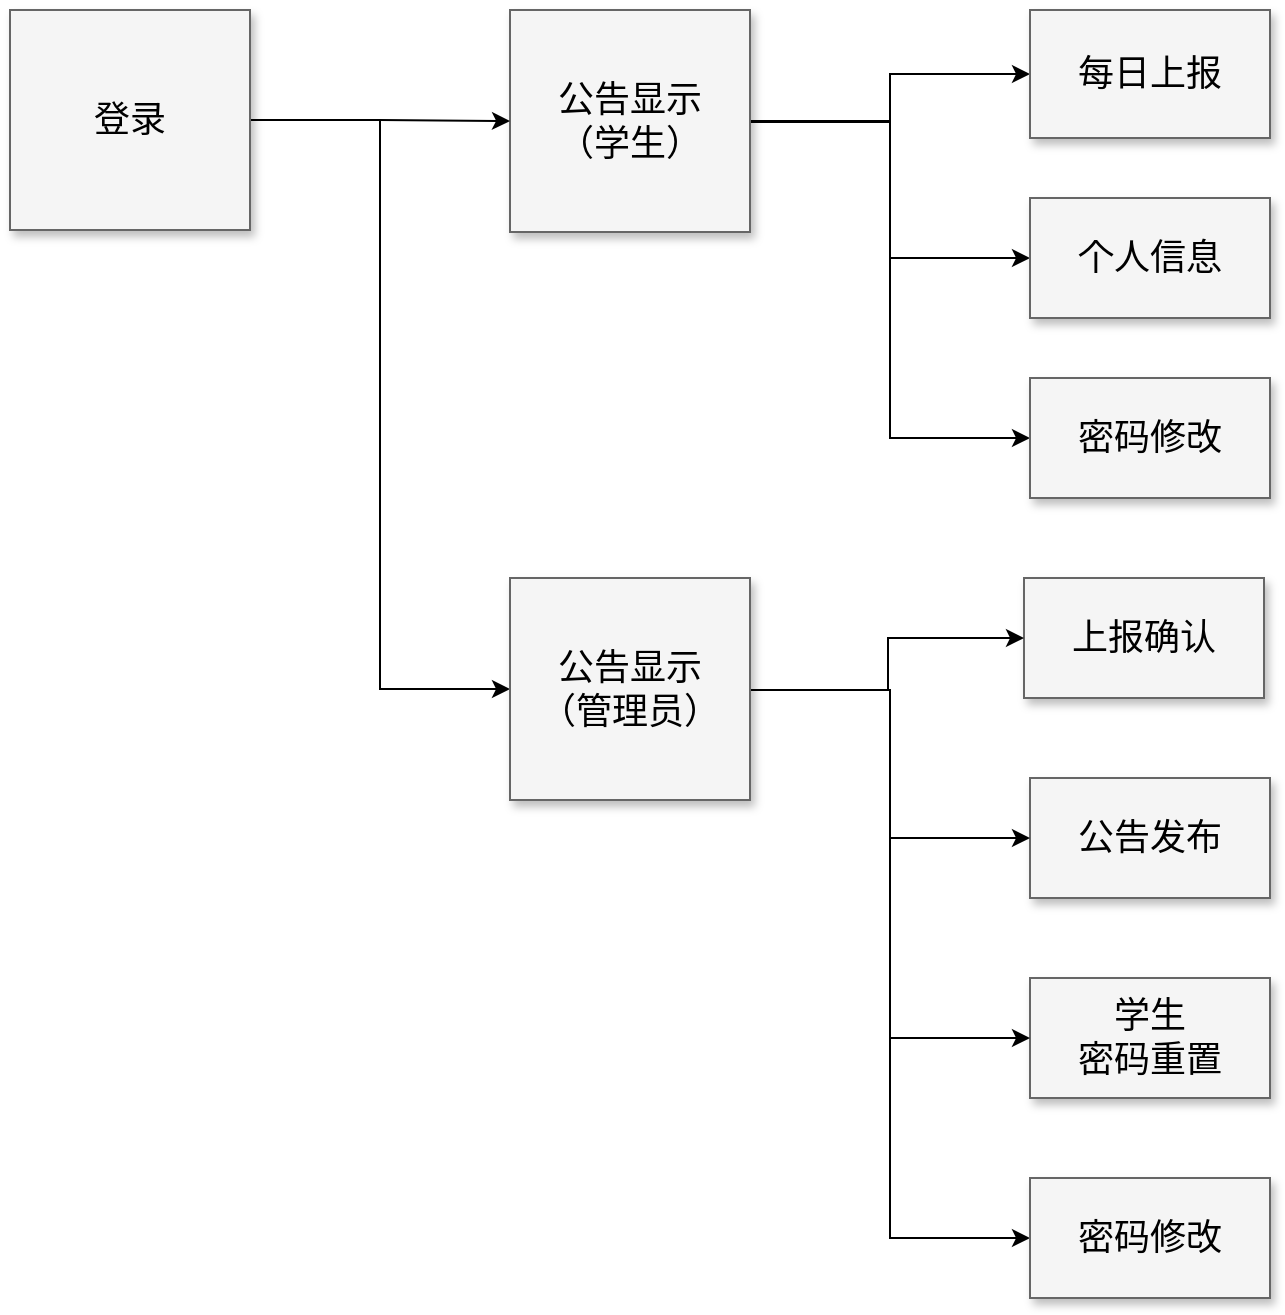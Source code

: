 <mxfile version="13.9.9" type="device" pages="8"><diagram name="画面迁移" id="90a13364-a465-7bf4-72fc-28e22215d7a0"><mxGraphModel dx="768" dy="482" grid="1" gridSize="10" guides="1" tooltips="1" connect="1" arrows="1" fold="1" page="1" pageScale="1.5" pageWidth="1169" pageHeight="826" background="#ffffff" math="0" shadow="0"><root><mxCell id="0" style=";html=1;"/><mxCell id="1" style=";html=1;" parent="0"/><mxCell id="6KAJOleGBJlpRhR8o7tG-5" style="edgeStyle=orthogonalEdgeStyle;rounded=0;orthogonalLoop=1;jettySize=auto;html=1;exitX=1;exitY=0.5;exitDx=0;exitDy=0;entryX=0;entryY=0.5;entryDx=0;entryDy=0;" parent="1" source="3a17f1ce550125da-2" target="3a17f1ce550125da-4" edge="1"><mxGeometry relative="1" as="geometry"><Array as="points"><mxPoint x="760" y="226"/><mxPoint x="760" y="202"/></Array></mxGeometry></mxCell><mxCell id="6KAJOleGBJlpRhR8o7tG-6" style="edgeStyle=orthogonalEdgeStyle;rounded=0;orthogonalLoop=1;jettySize=auto;html=1;exitX=1;exitY=0.5;exitDx=0;exitDy=0;entryX=0;entryY=0.5;entryDx=0;entryDy=0;" parent="1" source="3a17f1ce550125da-2" target="3a17f1ce550125da-5" edge="1"><mxGeometry relative="1" as="geometry"/></mxCell><mxCell id="6KAJOleGBJlpRhR8o7tG-7" style="edgeStyle=orthogonalEdgeStyle;rounded=0;orthogonalLoop=1;jettySize=auto;html=1;entryX=0;entryY=0.5;entryDx=0;entryDy=0;" parent="1" target="3a17f1ce550125da-6" edge="1"><mxGeometry relative="1" as="geometry"><mxPoint x="690" y="226" as="sourcePoint"/><Array as="points"><mxPoint x="690" y="226"/><mxPoint x="760" y="226"/><mxPoint x="760" y="384"/></Array></mxGeometry></mxCell><mxCell id="3a17f1ce550125da-2" value="公告显示&lt;br&gt;（学生）" style="whiteSpace=wrap;html=1;shadow=1;fontSize=18;fillColor=#f5f5f5;strokeColor=#666666;" parent="1" vertex="1"><mxGeometry x="570" y="170" width="120" height="111" as="geometry"/></mxCell><mxCell id="3a17f1ce550125da-4" value="每日上报" style="whiteSpace=wrap;html=1;shadow=1;fontSize=18;fillColor=#f5f5f5;strokeColor=#666666;" parent="1" vertex="1"><mxGeometry x="830" y="170" width="120" height="64" as="geometry"/></mxCell><mxCell id="3a17f1ce550125da-5" value="个人信息" style="whiteSpace=wrap;html=1;shadow=1;fontSize=18;fillColor=#f5f5f5;strokeColor=#666666;" parent="1" vertex="1"><mxGeometry x="830" y="264" width="120" height="60" as="geometry"/></mxCell><mxCell id="3a17f1ce550125da-6" value="密码修改" style="whiteSpace=wrap;html=1;shadow=1;fontSize=18;fillColor=#f5f5f5;strokeColor=#666666;" parent="1" vertex="1"><mxGeometry x="830" y="354" width="120" height="60" as="geometry"/></mxCell><mxCell id="3a17f1ce550125da-7" value="学生&lt;br&gt;密码重置" style="whiteSpace=wrap;html=1;shadow=1;fontSize=18;fillColor=#f5f5f5;strokeColor=#666666;" parent="1" vertex="1"><mxGeometry x="830" y="654" width="120" height="60" as="geometry"/></mxCell><mxCell id="6KAJOleGBJlpRhR8o7tG-4" style="edgeStyle=orthogonalEdgeStyle;rounded=0;orthogonalLoop=1;jettySize=auto;html=1;exitX=1;exitY=0.5;exitDx=0;exitDy=0;entryX=0;entryY=0.5;entryDx=0;entryDy=0;" parent="1" source="3a17f1ce550125da-8" target="3a17f1ce550125da-2" edge="1"><mxGeometry relative="1" as="geometry"/></mxCell><mxCell id="6KAJOleGBJlpRhR8o7tG-11" style="edgeStyle=orthogonalEdgeStyle;rounded=0;orthogonalLoop=1;jettySize=auto;html=1;exitX=1;exitY=0.75;exitDx=0;exitDy=0;entryX=0;entryY=0.5;entryDx=0;entryDy=0;" parent="1" source="3a17f1ce550125da-8" target="6KAJOleGBJlpRhR8o7tG-9" edge="1"><mxGeometry relative="1" as="geometry"><Array as="points"><mxPoint x="440" y="225"/><mxPoint x="505" y="225"/><mxPoint x="505" y="509"/></Array></mxGeometry></mxCell><mxCell id="3a17f1ce550125da-8" value="登录" style="whiteSpace=wrap;html=1;shadow=1;fontSize=18;fillColor=#f5f5f5;strokeColor=#666666;" parent="1" vertex="1"><mxGeometry x="320" y="170" width="120" height="110" as="geometry"/></mxCell><mxCell id="3a17f1ce550125da-9" value="上报确认" style="whiteSpace=wrap;html=1;shadow=1;fontSize=18;fillColor=#f5f5f5;strokeColor=#666666;" parent="1" vertex="1"><mxGeometry x="827" y="454" width="120" height="60" as="geometry"/></mxCell><mxCell id="3a17f1ce550125da-11" value="公告发布" style="whiteSpace=wrap;html=1;shadow=1;fontSize=18;fillColor=#f5f5f5;strokeColor=#666666;" parent="1" vertex="1"><mxGeometry x="830" y="554" width="120" height="60" as="geometry"/></mxCell><mxCell id="6KAJOleGBJlpRhR8o7tG-13" style="edgeStyle=orthogonalEdgeStyle;rounded=0;orthogonalLoop=1;jettySize=auto;html=1;entryX=0;entryY=0.5;entryDx=0;entryDy=0;" parent="1" target="3a17f1ce550125da-11" edge="1"><mxGeometry relative="1" as="geometry"><mxPoint x="690" y="514" as="sourcePoint"/><Array as="points"><mxPoint x="690" y="510"/><mxPoint x="760" y="510"/><mxPoint x="760" y="584"/></Array></mxGeometry></mxCell><mxCell id="6KAJOleGBJlpRhR8o7tG-15" style="edgeStyle=orthogonalEdgeStyle;rounded=0;orthogonalLoop=1;jettySize=auto;html=1;entryX=0;entryY=0.5;entryDx=0;entryDy=0;" parent="1" target="3a17f1ce550125da-7" edge="1"><mxGeometry relative="1" as="geometry"><mxPoint x="690" y="510" as="sourcePoint"/><Array as="points"><mxPoint x="690" y="510"/><mxPoint x="760" y="510"/><mxPoint x="760" y="684"/></Array></mxGeometry></mxCell><mxCell id="6KAJOleGBJlpRhR8o7tG-16" style="edgeStyle=orthogonalEdgeStyle;rounded=0;orthogonalLoop=1;jettySize=auto;html=1;entryX=0;entryY=0.5;entryDx=0;entryDy=0;" parent="1" target="6KAJOleGBJlpRhR8o7tG-14" edge="1"><mxGeometry relative="1" as="geometry"><mxPoint x="690" y="510" as="sourcePoint"/><Array as="points"><mxPoint x="690" y="510"/><mxPoint x="760" y="510"/><mxPoint x="760" y="784"/></Array></mxGeometry></mxCell><mxCell id="6KAJOleGBJlpRhR8o7tG-17" style="edgeStyle=orthogonalEdgeStyle;rounded=0;orthogonalLoop=1;jettySize=auto;html=1;entryX=0;entryY=0.5;entryDx=0;entryDy=0;" parent="1" target="3a17f1ce550125da-9" edge="1"><mxGeometry relative="1" as="geometry"><mxPoint x="690" y="510" as="sourcePoint"/><Array as="points"><mxPoint x="690" y="510"/><mxPoint x="759" y="510"/><mxPoint x="759" y="484"/></Array></mxGeometry></mxCell><mxCell id="6KAJOleGBJlpRhR8o7tG-9" value="公告显示&lt;br&gt;（管理员）" style="whiteSpace=wrap;html=1;shadow=1;fontSize=18;fillColor=#f5f5f5;strokeColor=#666666;" parent="1" vertex="1"><mxGeometry x="570" y="454" width="120" height="111" as="geometry"/></mxCell><mxCell id="6KAJOleGBJlpRhR8o7tG-14" value="密码修改" style="whiteSpace=wrap;html=1;shadow=1;fontSize=18;fillColor=#f5f5f5;strokeColor=#666666;" parent="1" vertex="1"><mxGeometry x="830" y="754" width="120" height="60" as="geometry"/></mxCell></root></mxGraphModel></diagram><diagram id="d8aCmsuWkqkTpPgZ4LYN" name="画面框架"><mxGraphModel dx="768" dy="482" grid="1" gridSize="10" guides="1" tooltips="1" connect="1" arrows="1" fold="1" page="1" pageScale="1" pageWidth="827" pageHeight="1169" math="0" shadow="0"><root><mxCell id="sVp49Uv-vgTgPxWQb595-0"/><mxCell id="sVp49Uv-vgTgPxWQb595-1" parent="sVp49Uv-vgTgPxWQb595-0"/><mxCell id="42RD3zbWtmr2VFRiic8L-0" value="" style="whiteSpace=wrap;html=1;shadow=1;fontSize=18;fillColor=#f5f5f5;strokeColor=#666666;" parent="sVp49Uv-vgTgPxWQb595-1" vertex="1"><mxGeometry x="120" y="60" width="220" height="230" as="geometry"/></mxCell><mxCell id="42RD3zbWtmr2VFRiic8L-1" value="登录" style="text;html=1;strokeColor=none;fillColor=none;align=center;verticalAlign=middle;whiteSpace=wrap;rounded=0;strokeWidth=1;fontSize=15;" parent="sVp49Uv-vgTgPxWQb595-1" vertex="1"><mxGeometry x="40" y="70" width="90" height="40" as="geometry"/></mxCell><mxCell id="42RD3zbWtmr2VFRiic8L-2" value="用户名" style="rounded=1;whiteSpace=wrap;html=1;fillColor=#e1d5e7;strokeColor=#9673a6;" parent="sVp49Uv-vgTgPxWQb595-1" vertex="1"><mxGeometry x="170" y="120" width="120" height="30" as="geometry"/></mxCell><mxCell id="42RD3zbWtmr2VFRiic8L-3" value="密码" style="rounded=1;whiteSpace=wrap;html=1;fillColor=#e1d5e7;strokeColor=#9673a6;" parent="sVp49Uv-vgTgPxWQb595-1" vertex="1"><mxGeometry x="170" y="160" width="120" height="30" as="geometry"/></mxCell><mxCell id="42RD3zbWtmr2VFRiic8L-5" value="登录" style="rounded=1;whiteSpace=wrap;html=1;fillColor=#ffe6cc;strokeColor=#d79b00;" parent="sVp49Uv-vgTgPxWQb595-1" vertex="1"><mxGeometry x="170" y="220" width="60" height="30" as="geometry"/></mxCell><mxCell id="42RD3zbWtmr2VFRiic8L-6" value="清空" style="rounded=1;whiteSpace=wrap;html=1;fillColor=#ffe6cc;strokeColor=#d79b00;" parent="sVp49Uv-vgTgPxWQb595-1" vertex="1"><mxGeometry x="240" y="220" width="60" height="30" as="geometry"/></mxCell><mxCell id="42RD3zbWtmr2VFRiic8L-7" value="学生&lt;br&gt;画面框架" style="text;html=1;strokeColor=none;fillColor=none;align=center;verticalAlign=middle;whiteSpace=wrap;rounded=0;strokeWidth=1;fontSize=15;" parent="sVp49Uv-vgTgPxWQb595-1" vertex="1"><mxGeometry x="30" y="385" width="90" height="75" as="geometry"/></mxCell><mxCell id="ySn5cd5oNZSNmxdmFb0j-1" value="" style="shape=internalStorage;whiteSpace=wrap;html=1;backgroundOutline=1;strokeWidth=1;fontSize=15;dx=90;dy=30;" parent="sVp49Uv-vgTgPxWQb595-1" vertex="1"><mxGeometry x="120" y="385" width="310" height="200" as="geometry"/></mxCell><mxCell id="ySn5cd5oNZSNmxdmFb0j-2" value="每日上报" style="text;html=1;strokeColor=none;fillColor=none;align=center;verticalAlign=middle;whiteSpace=wrap;rounded=0;fontSize=15;" parent="sVp49Uv-vgTgPxWQb595-1" vertex="1"><mxGeometry x="120" y="420" width="90" height="30" as="geometry"/></mxCell><mxCell id="ySn5cd5oNZSNmxdmFb0j-3" value="个人信息" style="text;html=1;strokeColor=none;fillColor=none;align=center;verticalAlign=middle;whiteSpace=wrap;rounded=0;fontSize=15;" parent="sVp49Uv-vgTgPxWQb595-1" vertex="1"><mxGeometry x="120" y="440" width="90" height="30" as="geometry"/></mxCell><mxCell id="ySn5cd5oNZSNmxdmFb0j-4" value="公告显示" style="text;html=1;strokeColor=none;fillColor=none;align=center;verticalAlign=middle;whiteSpace=wrap;rounded=0;fontSize=15;" parent="sVp49Uv-vgTgPxWQb595-1" vertex="1"><mxGeometry x="120" y="460" width="90" height="30" as="geometry"/></mxCell><mxCell id="6S-Gls1Fm4jh31LSzN5F-0" value="密码修改" style="text;html=1;strokeColor=none;fillColor=none;align=center;verticalAlign=middle;whiteSpace=wrap;rounded=0;fontSize=15;" parent="sVp49Uv-vgTgPxWQb595-1" vertex="1"><mxGeometry x="120" y="480" width="90" height="30" as="geometry"/></mxCell><mxCell id="6S-Gls1Fm4jh31LSzN5F-1" value="注销" style="text;html=1;strokeColor=none;fillColor=none;align=center;verticalAlign=middle;whiteSpace=wrap;rounded=0;fontSize=15;" parent="sVp49Uv-vgTgPxWQb595-1" vertex="1"><mxGeometry x="370" y="385" width="60" height="30" as="geometry"/></mxCell><mxCell id="6S-Gls1Fm4jh31LSzN5F-3" value="管理员&lt;br&gt;画面框架" style="text;html=1;strokeColor=none;fillColor=none;align=center;verticalAlign=middle;whiteSpace=wrap;rounded=0;strokeWidth=1;fontSize=15;" parent="sVp49Uv-vgTgPxWQb595-1" vertex="1"><mxGeometry x="30" y="680" width="90" height="75" as="geometry"/></mxCell><mxCell id="6S-Gls1Fm4jh31LSzN5F-4" value="" style="shape=internalStorage;whiteSpace=wrap;html=1;backgroundOutline=1;strokeWidth=1;fontSize=15;dx=90;dy=30;" parent="sVp49Uv-vgTgPxWQb595-1" vertex="1"><mxGeometry x="120" y="680" width="310" height="200" as="geometry"/></mxCell><mxCell id="6S-Gls1Fm4jh31LSzN5F-5" value="上报确认" style="text;html=1;strokeColor=none;fillColor=none;align=center;verticalAlign=middle;whiteSpace=wrap;rounded=0;fontSize=15;" parent="sVp49Uv-vgTgPxWQb595-1" vertex="1"><mxGeometry x="120" y="715" width="90" height="30" as="geometry"/></mxCell><mxCell id="6S-Gls1Fm4jh31LSzN5F-6" value="公告发布" style="text;html=1;strokeColor=none;fillColor=none;align=center;verticalAlign=middle;whiteSpace=wrap;rounded=0;fontSize=15;" parent="sVp49Uv-vgTgPxWQb595-1" vertex="1"><mxGeometry x="120" y="735" width="90" height="30" as="geometry"/></mxCell><mxCell id="6S-Gls1Fm4jh31LSzN5F-7" value="公告显示" style="text;html=1;strokeColor=none;fillColor=none;align=center;verticalAlign=middle;whiteSpace=wrap;rounded=0;fontSize=15;" parent="sVp49Uv-vgTgPxWQb595-1" vertex="1"><mxGeometry x="120" y="755" width="90" height="30" as="geometry"/></mxCell><mxCell id="6S-Gls1Fm4jh31LSzN5F-8" value="密码重置" style="text;html=1;strokeColor=none;fillColor=none;align=center;verticalAlign=middle;whiteSpace=wrap;rounded=0;fontSize=15;" parent="sVp49Uv-vgTgPxWQb595-1" vertex="1"><mxGeometry x="120" y="775" width="90" height="30" as="geometry"/></mxCell><mxCell id="6S-Gls1Fm4jh31LSzN5F-9" value="注销" style="text;html=1;strokeColor=none;fillColor=none;align=center;verticalAlign=middle;whiteSpace=wrap;rounded=0;fontSize=15;" parent="sVp49Uv-vgTgPxWQb595-1" vertex="1"><mxGeometry x="370" y="680" width="60" height="30" as="geometry"/></mxCell><mxCell id="Ytzh4fjLoQ7_I-xnowdw-0" value="密码修改" style="text;html=1;strokeColor=none;fillColor=none;align=center;verticalAlign=middle;whiteSpace=wrap;rounded=0;fontSize=15;" parent="sVp49Uv-vgTgPxWQb595-1" vertex="1"><mxGeometry x="120" y="794" width="90" height="30" as="geometry"/></mxCell><mxCell id="XBnYTRewyfilWboHOXcK-0" value="" style="whiteSpace=wrap;html=1;shadow=1;fontSize=18;fillColor=#f5f5f5;strokeColor=#666666;" vertex="1" parent="sVp49Uv-vgTgPxWQb595-1"><mxGeometry x="470" y="60" width="220" height="230" as="geometry"/></mxCell><mxCell id="XBnYTRewyfilWboHOXcK-1" value="密码修改" style="text;html=1;strokeColor=none;fillColor=none;align=center;verticalAlign=middle;whiteSpace=wrap;rounded=0;strokeWidth=1;fontSize=15;" vertex="1" parent="sVp49Uv-vgTgPxWQb595-1"><mxGeometry x="390" y="70" width="90" height="40" as="geometry"/></mxCell><mxCell id="XBnYTRewyfilWboHOXcK-2" value="新密码" style="rounded=1;whiteSpace=wrap;html=1;fillColor=#e1d5e7;strokeColor=#9673a6;" vertex="1" parent="sVp49Uv-vgTgPxWQb595-1"><mxGeometry x="520" y="139" width="120" height="30" as="geometry"/></mxCell><mxCell id="XBnYTRewyfilWboHOXcK-3" value="重复新密码" style="rounded=1;whiteSpace=wrap;html=1;fillColor=#e1d5e7;strokeColor=#9673a6;" vertex="1" parent="sVp49Uv-vgTgPxWQb595-1"><mxGeometry x="520" y="179" width="120" height="30" as="geometry"/></mxCell><mxCell id="XBnYTRewyfilWboHOXcK-4" value="修改" style="rounded=1;whiteSpace=wrap;html=1;fillColor=#ffe6cc;strokeColor=#d79b00;" vertex="1" parent="sVp49Uv-vgTgPxWQb595-1"><mxGeometry x="520" y="220" width="60" height="30" as="geometry"/></mxCell><mxCell id="XBnYTRewyfilWboHOXcK-5" value="清空" style="rounded=1;whiteSpace=wrap;html=1;fillColor=#ffe6cc;strokeColor=#d79b00;" vertex="1" parent="sVp49Uv-vgTgPxWQb595-1"><mxGeometry x="590" y="220" width="60" height="30" as="geometry"/></mxCell><mxCell id="XBnYTRewyfilWboHOXcK-7" value="原密码" style="rounded=1;whiteSpace=wrap;html=1;fillColor=#e1d5e7;strokeColor=#9673a6;" vertex="1" parent="sVp49Uv-vgTgPxWQb595-1"><mxGeometry x="520" y="99" width="120" height="30" as="geometry"/></mxCell><mxCell id="Ugh4buw5IdYn-ygCe2FG-0" value="姓名" style="text;html=1;strokeColor=none;fillColor=none;align=center;verticalAlign=middle;whiteSpace=wrap;rounded=0;fontSize=15;" vertex="1" parent="sVp49Uv-vgTgPxWQb595-1"><mxGeometry x="210" y="385" width="60" height="30" as="geometry"/></mxCell><mxCell id="Ugh4buw5IdYn-ygCe2FG-1" value="&lt;span style=&quot;color: rgb(0, 0, 0); font-family: helvetica; font-size: 15px; font-style: normal; font-weight: 400; letter-spacing: normal; text-align: center; text-indent: 0px; text-transform: none; word-spacing: 0px; background-color: rgb(248, 249, 250); display: inline; float: none;&quot;&gt;学号&lt;/span&gt;" style="text;whiteSpace=wrap;html=1;" vertex="1" parent="sVp49Uv-vgTgPxWQb595-1"><mxGeometry x="270" y="385" width="60" height="30" as="geometry"/></mxCell></root></mxGraphModel></diagram><diagram id="kudkxTj2poyx37pHflK-" name="公告显示"><mxGraphModel dx="904" dy="567" grid="1" gridSize="10" guides="1" tooltips="1" connect="1" arrows="1" fold="1" page="1" pageScale="1" pageWidth="827" pageHeight="1169" math="0" shadow="0"><root><mxCell id="domRniZV8GKO74J4Me4z-0"/><mxCell id="domRniZV8GKO74J4Me4z-1" parent="domRniZV8GKO74J4Me4z-0"/><mxCell id="vviJ5GQFkdJYaEpwQxxw-0" value="" style="rounded=0;whiteSpace=wrap;html=1;" vertex="1" parent="domRniZV8GKO74J4Me4z-1"><mxGeometry x="80" y="50" width="680" height="640" as="geometry"/></mxCell><mxCell id="vviJ5GQFkdJYaEpwQxxw-1" value="" style="rounded=1;whiteSpace=wrap;html=1;" vertex="1" parent="domRniZV8GKO74J4Me4z-1"><mxGeometry x="125" y="110" width="590" height="190" as="geometry"/></mxCell><mxCell id="vviJ5GQFkdJYaEpwQxxw-4" value="发布日期&amp;nbsp; 发布时间&lt;br&gt;&amp;nbsp;" style="text;html=1;strokeColor=none;fillColor=none;align=left;verticalAlign=middle;whiteSpace=wrap;rounded=0;fontSize=15;" vertex="1" parent="domRniZV8GKO74J4Me4z-1"><mxGeometry x="140" y="120" width="220" height="40" as="geometry"/></mxCell><mxCell id="vviJ5GQFkdJYaEpwQxxw-8" value="&lt;h1&gt;标题&lt;/h1&gt;&lt;p&gt;详细内容&lt;/p&gt;" style="text;html=1;strokeColor=none;fillColor=none;spacing=5;spacingTop=-20;whiteSpace=wrap;overflow=hidden;rounded=0;fontSize=15;" vertex="1" parent="domRniZV8GKO74J4Me4z-1"><mxGeometry x="150" y="160" width="510" height="120" as="geometry"/></mxCell><mxCell id="vviJ5GQFkdJYaEpwQxxw-9" value="" style="rounded=1;whiteSpace=wrap;html=1;" vertex="1" parent="domRniZV8GKO74J4Me4z-1"><mxGeometry x="125" y="320" width="590" height="160" as="geometry"/></mxCell><mxCell id="vviJ5GQFkdJYaEpwQxxw-10" value="2020/12/3&amp;nbsp; 12:34:56" style="text;html=1;strokeColor=none;fillColor=none;align=left;verticalAlign=middle;whiteSpace=wrap;rounded=0;fontSize=15;" vertex="1" parent="domRniZV8GKO74J4Me4z-1"><mxGeometry x="140" y="330" width="230" height="40" as="geometry"/></mxCell><mxCell id="vviJ5GQFkdJYaEpwQxxw-12" value="&lt;h1&gt;紧急调查&lt;/h1&gt;&lt;p&gt;有去过高风险地区的同学请主动联系。&lt;/p&gt;" style="text;html=1;strokeColor=none;fillColor=none;spacing=5;spacingTop=-20;whiteSpace=wrap;overflow=hidden;rounded=0;fontSize=15;" vertex="1" parent="domRniZV8GKO74J4Me4z-1"><mxGeometry x="150" y="370" width="510" height="120" as="geometry"/></mxCell><mxCell id="vviJ5GQFkdJYaEpwQxxw-13" value="" style="rounded=1;whiteSpace=wrap;html=1;" vertex="1" parent="domRniZV8GKO74J4Me4z-1"><mxGeometry x="125" y="500" width="590" height="160" as="geometry"/></mxCell><mxCell id="vviJ5GQFkdJYaEpwQxxw-14" value="2020/12/3&amp;nbsp; 12:34:56" style="text;html=1;strokeColor=none;fillColor=none;align=left;verticalAlign=middle;whiteSpace=wrap;rounded=0;fontSize=15;" vertex="1" parent="domRniZV8GKO74J4Me4z-1"><mxGeometry x="140" y="510" width="230" height="40" as="geometry"/></mxCell><mxCell id="vviJ5GQFkdJYaEpwQxxw-15" value="&lt;h1&gt;打雷了&lt;/h1&gt;&lt;p&gt;下雨收衣服了。&lt;/p&gt;" style="text;html=1;strokeColor=none;fillColor=none;spacing=5;spacingTop=-20;whiteSpace=wrap;overflow=hidden;rounded=0;fontSize=15;" vertex="1" parent="domRniZV8GKO74J4Me4z-1"><mxGeometry x="150" y="550" width="510" height="120" as="geometry"/></mxCell><mxCell id="vviJ5GQFkdJYaEpwQxxw-16" value="仅显示发布时间已到来的，发布状态为显示的公告。&lt;br&gt;根据发布时间倒序表示。&lt;br&gt;最多显示10条公告。&lt;br&gt;公告宽度根据内容自动调整。" style="text;html=1;strokeColor=none;fillColor=none;align=left;verticalAlign=top;whiteSpace=wrap;rounded=0;fontSize=15;" vertex="1" parent="domRniZV8GKO74J4Me4z-1"><mxGeometry x="80" y="720" width="420" height="220" as="geometry"/></mxCell></root></mxGraphModel></diagram><diagram id="8kA-h70V2bkQk9fu0cwt" name="公告发布"><mxGraphModel dx="768" dy="482" grid="1" gridSize="10" guides="1" tooltips="1" connect="1" arrows="1" fold="1" page="1" pageScale="1" pageWidth="827" pageHeight="1169" math="0" shadow="0"><root><mxCell id="oB_0mqTj-_4HRL1sphPl-0"/><mxCell id="oB_0mqTj-_4HRL1sphPl-1" parent="oB_0mqTj-_4HRL1sphPl-0"/><mxCell id="MNbrLylXthQMP1LRkVOn-0" value="" style="rounded=0;whiteSpace=wrap;html=1;" parent="oB_0mqTj-_4HRL1sphPl-1" vertex="1"><mxGeometry x="80" y="50" width="680" height="640" as="geometry"/></mxCell><mxCell id="BiLscSJWYkwxZmSbkqvj-0" value="&#10;&#10;&lt;h1 style=&quot;color: rgb(0, 0, 0); font-family: helvetica; font-style: normal; letter-spacing: normal; text-align: left; text-indent: 0px; text-transform: none; word-spacing: 0px; background-color: rgb(248, 249, 250);&quot;&gt;标题&lt;/h1&gt;&#10;&#10;" style="rounded=1;whiteSpace=wrap;html=1;fontSize=15;align=left;fillColor=#e1d5e7;strokeColor=#9673a6;" parent="oB_0mqTj-_4HRL1sphPl-1" vertex="1"><mxGeometry x="145" y="110" width="550" height="60" as="geometry"/></mxCell><mxCell id="JwJXbpXUvTRUebYCFogV-0" value="&lt;span&gt;详细内容&lt;/span&gt;" style="rounded=1;whiteSpace=wrap;html=1;fontSize=15;align=left;verticalAlign=top;fillColor=#e1d5e7;strokeColor=#9673a6;" parent="oB_0mqTj-_4HRL1sphPl-1" vertex="1"><mxGeometry x="145" y="180" width="550" height="80" as="geometry"/></mxCell><mxCell id="2CPDFGI6nB2eX-bdrU8e-0" value="发布" style="rounded=1;whiteSpace=wrap;html=1;fontSize=15;align=center;fillColor=#ffe6cc;strokeColor=#d79b00;" parent="oB_0mqTj-_4HRL1sphPl-1" vertex="1"><mxGeometry x="482" y="340" width="100" height="40" as="geometry"/></mxCell><mxCell id="2CPDFGI6nB2eX-bdrU8e-1" value="清空" style="rounded=1;whiteSpace=wrap;html=1;fontSize=15;align=center;fillColor=#ffe6cc;strokeColor=#d79b00;" parent="oB_0mqTj-_4HRL1sphPl-1" vertex="1"><mxGeometry x="595" y="340" width="100" height="40" as="geometry"/></mxCell><mxCell id="H-Wnipxl_uzkWYwbQfeR-0" value="发布日期" style="rounded=1;whiteSpace=wrap;html=1;fontSize=15;align=center;fillColor=#e1d5e7;strokeColor=#9673a6;" parent="oB_0mqTj-_4HRL1sphPl-1" vertex="1"><mxGeometry x="145" y="270" width="260" height="60" as="geometry"/></mxCell><mxCell id="H-Wnipxl_uzkWYwbQfeR-1" value="发布时间" style="rounded=1;whiteSpace=wrap;html=1;fontSize=15;align=center;fillColor=#e1d5e7;strokeColor=#9673a6;" parent="oB_0mqTj-_4HRL1sphPl-1" vertex="1"><mxGeometry x="435" y="270" width="260" height="60" as="geometry"/></mxCell><mxCell id="H-Wnipxl_uzkWYwbQfeR-5" value="发布日期" style="rounded=1;whiteSpace=wrap;html=1;fontSize=15;align=center;glass=0;sketch=0;shadow=0;" parent="oB_0mqTj-_4HRL1sphPl-1" vertex="1"><mxGeometry x="122" y="480" width="80" height="40" as="geometry"/></mxCell><mxCell id="H-Wnipxl_uzkWYwbQfeR-6" value="发布时间" style="rounded=1;whiteSpace=wrap;html=1;fontSize=15;align=center;" parent="oB_0mqTj-_4HRL1sphPl-1" vertex="1"><mxGeometry x="212" y="480" width="80" height="40" as="geometry"/></mxCell><mxCell id="H-Wnipxl_uzkWYwbQfeR-7" value="标题" style="rounded=1;whiteSpace=wrap;html=1;fontSize=15;align=center;" parent="oB_0mqTj-_4HRL1sphPl-1" vertex="1"><mxGeometry x="302" y="480" width="90" height="40" as="geometry"/></mxCell><mxCell id="H-Wnipxl_uzkWYwbQfeR-8" value="详细" style="rounded=1;whiteSpace=wrap;html=1;fontSize=15;align=center;fillColor=#ffe6cc;strokeColor=#d79b00;" parent="oB_0mqTj-_4HRL1sphPl-1" vertex="1"><mxGeometry x="490" y="480" width="50" height="40" as="geometry"/></mxCell><mxCell id="H-Wnipxl_uzkWYwbQfeR-10" value="显示/隐藏" style="rounded=1;whiteSpace=wrap;html=1;fontSize=15;align=center;fillColor=#ffe6cc;strokeColor=#d79b00;" parent="oB_0mqTj-_4HRL1sphPl-1" vertex="1"><mxGeometry x="550" y="480" width="90" height="40" as="geometry"/></mxCell><mxCell id="H-Wnipxl_uzkWYwbQfeR-11" value="删除" style="rounded=1;whiteSpace=wrap;html=1;fontSize=15;align=center;fillColor=#ffe6cc;strokeColor=#d79b00;" parent="oB_0mqTj-_4HRL1sphPl-1" vertex="1"><mxGeometry x="650" y="480" width="50" height="40" as="geometry"/></mxCell><mxCell id="H-Wnipxl_uzkWYwbQfeR-12" value="显示状态" style="rounded=1;whiteSpace=wrap;html=1;fontSize=15;align=center;" parent="oB_0mqTj-_4HRL1sphPl-1" vertex="1"><mxGeometry x="402" y="480" width="80" height="40" as="geometry"/></mxCell><mxCell id="H-Wnipxl_uzkWYwbQfeR-14" value="发布日期" style="rounded=1;whiteSpace=wrap;html=1;fontSize=15;align=center;" parent="oB_0mqTj-_4HRL1sphPl-1" vertex="1"><mxGeometry x="122" y="530" width="80" height="40" as="geometry"/></mxCell><mxCell id="H-Wnipxl_uzkWYwbQfeR-15" value="发布时间" style="rounded=1;whiteSpace=wrap;html=1;fontSize=15;align=center;" parent="oB_0mqTj-_4HRL1sphPl-1" vertex="1"><mxGeometry x="212" y="530" width="80" height="40" as="geometry"/></mxCell><mxCell id="H-Wnipxl_uzkWYwbQfeR-16" value="标题" style="rounded=1;whiteSpace=wrap;html=1;fontSize=15;align=center;" parent="oB_0mqTj-_4HRL1sphPl-1" vertex="1"><mxGeometry x="302" y="530" width="90" height="40" as="geometry"/></mxCell><mxCell id="H-Wnipxl_uzkWYwbQfeR-17" value="详细" style="rounded=1;whiteSpace=wrap;html=1;fontSize=15;align=center;fillColor=#ffe6cc;strokeColor=#d79b00;" parent="oB_0mqTj-_4HRL1sphPl-1" vertex="1"><mxGeometry x="490" y="530" width="50" height="40" as="geometry"/></mxCell><mxCell id="H-Wnipxl_uzkWYwbQfeR-18" value="显示/隐藏" style="rounded=1;whiteSpace=wrap;html=1;fontSize=15;align=center;fillColor=#ffe6cc;strokeColor=#d79b00;" parent="oB_0mqTj-_4HRL1sphPl-1" vertex="1"><mxGeometry x="550" y="530" width="90" height="40" as="geometry"/></mxCell><mxCell id="H-Wnipxl_uzkWYwbQfeR-19" value="删除" style="rounded=1;whiteSpace=wrap;html=1;fontSize=15;align=center;fillColor=#ffe6cc;strokeColor=#d79b00;" parent="oB_0mqTj-_4HRL1sphPl-1" vertex="1"><mxGeometry x="650" y="530" width="50" height="40" as="geometry"/></mxCell><mxCell id="H-Wnipxl_uzkWYwbQfeR-20" value="显示状态" style="rounded=1;whiteSpace=wrap;html=1;fontSize=15;align=center;" parent="oB_0mqTj-_4HRL1sphPl-1" vertex="1"><mxGeometry x="402" y="530" width="80" height="40" as="geometry"/></mxCell><mxCell id="H-Wnipxl_uzkWYwbQfeR-21" value="发布日期" style="rounded=1;whiteSpace=wrap;html=1;fontSize=15;align=center;" parent="oB_0mqTj-_4HRL1sphPl-1" vertex="1"><mxGeometry x="122" y="580" width="80" height="40" as="geometry"/></mxCell><mxCell id="H-Wnipxl_uzkWYwbQfeR-22" value="发布时间" style="rounded=1;whiteSpace=wrap;html=1;fontSize=15;align=center;" parent="oB_0mqTj-_4HRL1sphPl-1" vertex="1"><mxGeometry x="212" y="580" width="80" height="40" as="geometry"/></mxCell><mxCell id="H-Wnipxl_uzkWYwbQfeR-23" value="标题" style="rounded=1;whiteSpace=wrap;html=1;fontSize=15;align=center;" parent="oB_0mqTj-_4HRL1sphPl-1" vertex="1"><mxGeometry x="302" y="580" width="90" height="40" as="geometry"/></mxCell><mxCell id="H-Wnipxl_uzkWYwbQfeR-24" value="详细" style="rounded=1;whiteSpace=wrap;html=1;fontSize=15;align=center;fillColor=#ffe6cc;strokeColor=#d79b00;" parent="oB_0mqTj-_4HRL1sphPl-1" vertex="1"><mxGeometry x="490" y="580" width="50" height="40" as="geometry"/></mxCell><mxCell id="H-Wnipxl_uzkWYwbQfeR-25" value="显示/隐藏" style="rounded=1;whiteSpace=wrap;html=1;fontSize=15;align=center;fillColor=#ffe6cc;strokeColor=#d79b00;" parent="oB_0mqTj-_4HRL1sphPl-1" vertex="1"><mxGeometry x="550" y="580" width="90" height="40" as="geometry"/></mxCell><mxCell id="H-Wnipxl_uzkWYwbQfeR-26" value="删除" style="rounded=1;whiteSpace=wrap;html=1;fontSize=15;align=center;fillColor=#ffe6cc;strokeColor=#d79b00;" parent="oB_0mqTj-_4HRL1sphPl-1" vertex="1"><mxGeometry x="650" y="580" width="50" height="40" as="geometry"/></mxCell><mxCell id="H-Wnipxl_uzkWYwbQfeR-27" value="显示状态" style="rounded=1;whiteSpace=wrap;html=1;fontSize=15;align=center;" parent="oB_0mqTj-_4HRL1sphPl-1" vertex="1"><mxGeometry x="402" y="580" width="80" height="40" as="geometry"/></mxCell><mxCell id="H-Wnipxl_uzkWYwbQfeR-28" value="发布日期" style="rounded=1;whiteSpace=wrap;html=1;fontSize=15;align=center;" parent="oB_0mqTj-_4HRL1sphPl-1" vertex="1"><mxGeometry x="122" y="630" width="80" height="40" as="geometry"/></mxCell><mxCell id="H-Wnipxl_uzkWYwbQfeR-29" value="发布时间" style="rounded=1;whiteSpace=wrap;html=1;fontSize=15;align=center;" parent="oB_0mqTj-_4HRL1sphPl-1" vertex="1"><mxGeometry x="212" y="630" width="80" height="40" as="geometry"/></mxCell><mxCell id="H-Wnipxl_uzkWYwbQfeR-30" value="标题" style="rounded=1;whiteSpace=wrap;html=1;fontSize=15;align=center;" parent="oB_0mqTj-_4HRL1sphPl-1" vertex="1"><mxGeometry x="302" y="630" width="90" height="40" as="geometry"/></mxCell><mxCell id="H-Wnipxl_uzkWYwbQfeR-31" value="详细" style="rounded=1;whiteSpace=wrap;html=1;fontSize=15;align=center;fillColor=#ffe6cc;strokeColor=#d79b00;" parent="oB_0mqTj-_4HRL1sphPl-1" vertex="1"><mxGeometry x="490" y="630" width="50" height="40" as="geometry"/></mxCell><mxCell id="H-Wnipxl_uzkWYwbQfeR-32" value="显示/隐藏" style="rounded=1;whiteSpace=wrap;html=1;fontSize=15;align=center;fillColor=#ffe6cc;strokeColor=#d79b00;" parent="oB_0mqTj-_4HRL1sphPl-1" vertex="1"><mxGeometry x="550" y="630" width="90" height="40" as="geometry"/></mxCell><mxCell id="H-Wnipxl_uzkWYwbQfeR-33" value="删除" style="rounded=1;whiteSpace=wrap;html=1;fontSize=15;align=center;fillColor=#ffe6cc;strokeColor=#d79b00;" parent="oB_0mqTj-_4HRL1sphPl-1" vertex="1"><mxGeometry x="650" y="630" width="50" height="40" as="geometry"/></mxCell><mxCell id="H-Wnipxl_uzkWYwbQfeR-34" value="显示状态" style="rounded=1;whiteSpace=wrap;html=1;fontSize=15;align=center;" parent="oB_0mqTj-_4HRL1sphPl-1" vertex="1"><mxGeometry x="402" y="630" width="80" height="40" as="geometry"/></mxCell><mxCell id="H-Wnipxl_uzkWYwbQfeR-36" value="全部显示" style="rounded=1;whiteSpace=wrap;html=1;fontSize=15;align=center;fillColor=#ffe6cc;strokeColor=#d79b00;" parent="oB_0mqTj-_4HRL1sphPl-1" vertex="1"><mxGeometry x="122" y="420" width="100" height="40" as="geometry"/></mxCell><mxCell id="H-Wnipxl_uzkWYwbQfeR-37" value="全部隐藏" style="rounded=1;whiteSpace=wrap;html=1;fontSize=15;align=center;fillColor=#ffe6cc;strokeColor=#d79b00;" parent="oB_0mqTj-_4HRL1sphPl-1" vertex="1"><mxGeometry x="232" y="420" width="100" height="40" as="geometry"/></mxCell><mxCell id="H-Wnipxl_uzkWYwbQfeR-38" value="全部删除" style="rounded=1;whiteSpace=wrap;html=1;fontSize=15;align=center;fillColor=#ffe6cc;strokeColor=#d79b00;" parent="oB_0mqTj-_4HRL1sphPl-1" vertex="1"><mxGeometry x="342" y="420" width="100" height="40" as="geometry"/></mxCell><mxCell id="yjMBNhG6_viNCerkrEX--4" value="" style="verticalLabelPosition=bottom;verticalAlign=top;html=1;shape=mxgraph.basic.patternFillRect;fillStyle=diag;step=5;fillStrokeWidth=0.2;fillStrokeColor=#dddddd;shadow=0;glass=0;sketch=0;fontSize=15;align=center;fillColor=#CCCCCC;" parent="oB_0mqTj-_4HRL1sphPl-1" vertex="1"><mxGeometry x="720" y="480" width="20" height="140" as="geometry"/></mxCell><mxCell id="yjMBNhG6_viNCerkrEX--5" value="" style="verticalLabelPosition=bottom;verticalAlign=top;html=1;shape=mxgraph.basic.rect;fillColor2=none;strokeWidth=1;size=20;indent=5;shadow=0;glass=0;sketch=0;fillColor=#FFFFFF;fontSize=15;align=center;" parent="oB_0mqTj-_4HRL1sphPl-1" vertex="1"><mxGeometry x="720" y="620" width="20" height="50" as="geometry"/></mxCell></root></mxGraphModel></diagram><diagram id="4npOzTpLO29MGnjkZ6II" name="个人信息"><mxGraphModel dx="768" dy="482" grid="1" gridSize="10" guides="1" tooltips="1" connect="1" arrows="1" fold="1" page="1" pageScale="1" pageWidth="827" pageHeight="1169" math="0" shadow="0"><root><mxCell id="7crwEODqnBdc1FGtI41_-0"/><mxCell id="7crwEODqnBdc1FGtI41_-1" parent="7crwEODqnBdc1FGtI41_-0"/><mxCell id="90yzgPZrJqbiYFKunaDZ-0" value="" style="rounded=0;whiteSpace=wrap;html=1;" parent="7crwEODqnBdc1FGtI41_-1" vertex="1"><mxGeometry x="80" y="50" width="680" height="640" as="geometry"/></mxCell><mxCell id="5gpeMerMpn10dN-E1oEA-0" value="参考平安复旦" style="text;html=1;strokeColor=none;fillColor=none;align=center;verticalAlign=middle;whiteSpace=wrap;rounded=0;shadow=0;glass=0;sketch=0;fontSize=15;" parent="7crwEODqnBdc1FGtI41_-1" vertex="1"><mxGeometry x="150" y="180" width="480" height="140" as="geometry"/></mxCell></root></mxGraphModel></diagram><diagram id="UHv4WNrxg6sNP5aVjcc2" name="每日上报"><mxGraphModel dx="768" dy="482" grid="1" gridSize="10" guides="1" tooltips="1" connect="1" arrows="1" fold="1" page="1" pageScale="1" pageWidth="827" pageHeight="1169" math="0" shadow="0"><root><mxCell id="pQuoHU5NIZk2hKICoH8i-0"/><mxCell id="pQuoHU5NIZk2hKICoH8i-1" parent="pQuoHU5NIZk2hKICoH8i-0"/><mxCell id="TgHR3lRnKx6ddbukTpZH-0" value="" style="rounded=0;whiteSpace=wrap;html=1;" parent="pQuoHU5NIZk2hKICoH8i-1" vertex="1"><mxGeometry x="80" y="50" width="680" height="640" as="geometry"/></mxCell><mxCell id="mchwd2OCNtuJPCzexHe1-0" value="参考平安复旦" style="text;html=1;strokeColor=none;fillColor=none;align=center;verticalAlign=middle;whiteSpace=wrap;rounded=0;shadow=0;glass=0;sketch=0;fontSize=15;" parent="pQuoHU5NIZk2hKICoH8i-1" vertex="1"><mxGeometry x="150" y="180" width="480" height="140" as="geometry"/></mxCell></root></mxGraphModel></diagram><diagram id="tBV9qVzn5fxprmvbUViM" name="上报确认"><mxGraphModel dx="768" dy="482" grid="1" gridSize="10" guides="1" tooltips="1" connect="1" arrows="1" fold="1" page="1" pageScale="1" pageWidth="827" pageHeight="1169" math="0" shadow="0"><root><mxCell id="bkqM0YnbumVyx1uK5pIp-0"/><mxCell id="bkqM0YnbumVyx1uK5pIp-1" parent="bkqM0YnbumVyx1uK5pIp-0"/><mxCell id="MKKDh3gYkVn4nbdk2ppL-0" value="" style="rounded=0;whiteSpace=wrap;html=1;" parent="bkqM0YnbumVyx1uK5pIp-1" vertex="1"><mxGeometry x="80" y="50" width="680" height="770" as="geometry"/></mxCell><mxCell id="bomOByEZisl0WyxvfPnY-0" value="1）默认显示当日上报确认&lt;br&gt;选择上报项目生成一个图，点击图相应位置显示相应名单&lt;br&gt;ex.已上报vs未上报，在校vs不在校，体温范围......&lt;br&gt;&lt;br&gt;2）选择日期，可以查看历史上报确认&lt;br&gt;选择上报项目生成一个图，点击图相应位置显示相应名单&lt;br&gt;ex.已上报vs未上报，在校vs不在校，体温范围......&lt;br&gt;&lt;br&gt;3）每日17点前完成上报人数折线图&lt;br&gt;&lt;br&gt;是否要有导出功能？" style="text;html=1;strokeColor=none;fillColor=none;align=left;verticalAlign=top;whiteSpace=wrap;rounded=0;fontSize=15;" vertex="1" parent="bkqM0YnbumVyx1uK5pIp-1"><mxGeometry x="160" y="560" width="550" height="220" as="geometry"/></mxCell><mxCell id="bomOByEZisl0WyxvfPnY-1" value="日期" style="rounded=1;whiteSpace=wrap;html=1;fontSize=15;align=center;" vertex="1" parent="bkqM0YnbumVyx1uK5pIp-1"><mxGeometry x="150" y="90" width="180" height="30" as="geometry"/></mxCell><mxCell id="bomOByEZisl0WyxvfPnY-2" value="项目" style="rounded=1;whiteSpace=wrap;html=1;fontSize=15;align=center;" vertex="1" parent="bkqM0YnbumVyx1uK5pIp-1"><mxGeometry x="390" y="90" width="180" height="30" as="geometry"/></mxCell><mxCell id="bomOByEZisl0WyxvfPnY-3" value="" style="ellipse;whiteSpace=wrap;html=1;aspect=fixed;fontSize=15;align=left;" vertex="1" parent="bkqM0YnbumVyx1uK5pIp-1"><mxGeometry x="180" y="160" width="100" height="100" as="geometry"/></mxCell><mxCell id="bomOByEZisl0WyxvfPnY-5" value="" style="endArrow=none;html=1;fontSize=15;entryX=0.5;entryY=0;entryDx=0;entryDy=0;exitX=0;exitY=1;exitDx=0;exitDy=0;" edge="1" parent="bkqM0YnbumVyx1uK5pIp-1" source="bomOByEZisl0WyxvfPnY-3" target="bomOByEZisl0WyxvfPnY-3"><mxGeometry width="50" height="50" relative="1" as="geometry"><mxPoint x="480" y="140" as="sourcePoint"/><mxPoint x="420" y="230" as="targetPoint"/><Array as="points"><mxPoint x="230" y="220"/></Array></mxGeometry></mxCell><mxCell id="bomOByEZisl0WyxvfPnY-6" value="一共XX人&lt;br&gt;&lt;br&gt;姓名1&amp;nbsp; &amp;nbsp;学号1&lt;br&gt;姓名2&amp;nbsp; &amp;nbsp;学号2&lt;br&gt;姓名3&amp;nbsp; &amp;nbsp;学号3&lt;br&gt;姓名4&amp;nbsp; &amp;nbsp;学号4" style="text;html=1;fillColor=none;align=left;verticalAlign=top;whiteSpace=wrap;rounded=0;fontSize=15;strokeColor=#000000;" vertex="1" parent="bkqM0YnbumVyx1uK5pIp-1"><mxGeometry x="390" y="150" width="200" height="160" as="geometry"/></mxCell><mxCell id="E0DR5cur4huQjC94D99_-0" value="" style="verticalLabelPosition=bottom;verticalAlign=top;html=1;shape=mxgraph.basic.patternFillRect;fillStyle=diag;step=5;fillStrokeWidth=0.2;fillStrokeColor=#dddddd;shadow=0;glass=0;sketch=0;fontSize=15;align=center;fillColor=#CCCCCC;" vertex="1" parent="bkqM0YnbumVyx1uK5pIp-1"><mxGeometry x="590" y="150" width="20" height="100" as="geometry"/></mxCell><mxCell id="E0DR5cur4huQjC94D99_-1" value="" style="verticalLabelPosition=bottom;verticalAlign=top;html=1;shape=mxgraph.basic.rect;fillColor2=none;strokeWidth=1;size=20;indent=5;shadow=0;glass=0;sketch=0;fillColor=#FFFFFF;fontSize=15;align=center;" vertex="1" parent="bkqM0YnbumVyx1uK5pIp-1"><mxGeometry x="590" y="250" width="20" height="60" as="geometry"/></mxCell><mxCell id="E0DR5cur4huQjC94D99_-4" value="" style="rounded=0;whiteSpace=wrap;html=1;strokeColor=#000000;fontSize=15;align=left;" vertex="1" parent="bkqM0YnbumVyx1uK5pIp-1"><mxGeometry x="150" y="335" width="530" height="200" as="geometry"/></mxCell><mxCell id="E0DR5cur4huQjC94D99_-6" value="" style="html=1;shadow=0;dashed=0;align=center;verticalAlign=middle;shape=mxgraph.arrows2.arrow;dy=1;dx=11.67;direction=north;notch=0;strokeColor=#000000;fontSize=15;" vertex="1" parent="bkqM0YnbumVyx1uK5pIp-1"><mxGeometry x="170" y="360" width="20" height="150" as="geometry"/></mxCell><mxCell id="E0DR5cur4huQjC94D99_-7" value="" style="html=1;shadow=0;dashed=0;align=center;verticalAlign=middle;shape=mxgraph.arrows2.arrow;dy=1;dx=13.33;notch=0;strokeColor=#000000;fontSize=15;" vertex="1" parent="bkqM0YnbumVyx1uK5pIp-1"><mxGeometry x="180" y="500" width="480" height="20" as="geometry"/></mxCell><mxCell id="E0DR5cur4huQjC94D99_-8" value="" style="html=1;shadow=0;dashed=0;align=center;verticalAlign=middle;shape=mxgraph.arrows2.arrow;dy=1;dx=0;notch=0;strokeColor=#000000;fontSize=15;rotation=-20;" vertex="1" parent="bkqM0YnbumVyx1uK5pIp-1"><mxGeometry x="250" y="460" width="80" height="10" as="geometry"/></mxCell></root></mxGraphModel></diagram><diagram id="cm5Qc1QGiE9Ik29bkkda" name="重置学生密码"><mxGraphModel dx="1097" dy="689" grid="1" gridSize="10" guides="1" tooltips="1" connect="1" arrows="1" fold="1" page="1" pageScale="1" pageWidth="827" pageHeight="1169" math="0" shadow="0"><root><mxCell id="mlOIdabgYjJLnZQzh0nY-0"/><mxCell id="mlOIdabgYjJLnZQzh0nY-1" parent="mlOIdabgYjJLnZQzh0nY-0"/><mxCell id="OAw6KGtaxAUtdAqNhq2Y-0" value="" style="rounded=0;whiteSpace=wrap;html=1;" vertex="1" parent="mlOIdabgYjJLnZQzh0nY-1"><mxGeometry x="79" y="50" width="680" height="640" as="geometry"/></mxCell><mxCell id="OAw6KGtaxAUtdAqNhq2Y-2" value="学号" style="rounded=1;whiteSpace=wrap;html=1;shadow=0;glass=0;sketch=0;fillColor=#e1d5e7;fontSize=15;align=center;strokeColor=#9673a6;" vertex="1" parent="mlOIdabgYjJLnZQzh0nY-1"><mxGeometry x="130" y="120" width="170" height="40" as="geometry"/></mxCell><mxCell id="OAw6KGtaxAUtdAqNhq2Y-3" value="检索姓名" style="rounded=1;whiteSpace=wrap;html=1;shadow=0;glass=0;sketch=0;fillColor=#ffe6cc;fontSize=15;align=center;strokeColor=#d79b00;" vertex="1" parent="mlOIdabgYjJLnZQzh0nY-1"><mxGeometry x="440" y="120" width="120" height="40" as="geometry"/></mxCell><mxCell id="OAw6KGtaxAUtdAqNhq2Y-5" value="姓名" style="rounded=1;whiteSpace=wrap;html=1;shadow=0;glass=0;sketch=0;fontSize=15;align=center;" vertex="1" parent="mlOIdabgYjJLnZQzh0nY-1"><mxGeometry x="310" y="120" width="120" height="40" as="geometry"/></mxCell><mxCell id="OAw6KGtaxAUtdAqNhq2Y-6" value="重置密码" style="rounded=1;whiteSpace=wrap;html=1;shadow=0;glass=0;sketch=0;fillColor=#ffe6cc;fontSize=15;align=center;strokeColor=#d79b00;" vertex="1" parent="mlOIdabgYjJLnZQzh0nY-1"><mxGeometry x="570" y="120" width="120" height="40" as="geometry"/></mxCell><mxCell id="OAw6KGtaxAUtdAqNhq2Y-7" value="输入学号，点击“检索姓名”；显示姓名确认后，再点击“重置密码”。&lt;br&gt;1）点击“检索姓名”进行以下校验。&lt;br&gt;学号为空报错&lt;br&gt;学号不存在报错&lt;br&gt;2）点击“重置密码”进行以下校验&lt;br&gt;未点击“检索姓名”就直接点击“重置密码”报错" style="text;html=1;strokeColor=none;fillColor=none;align=left;verticalAlign=top;whiteSpace=wrap;rounded=0;shadow=0;glass=0;sketch=0;fontSize=15;" vertex="1" parent="mlOIdabgYjJLnZQzh0nY-1"><mxGeometry x="79" y="710" width="671" height="150" as="geometry"/></mxCell></root></mxGraphModel></diagram></mxfile>